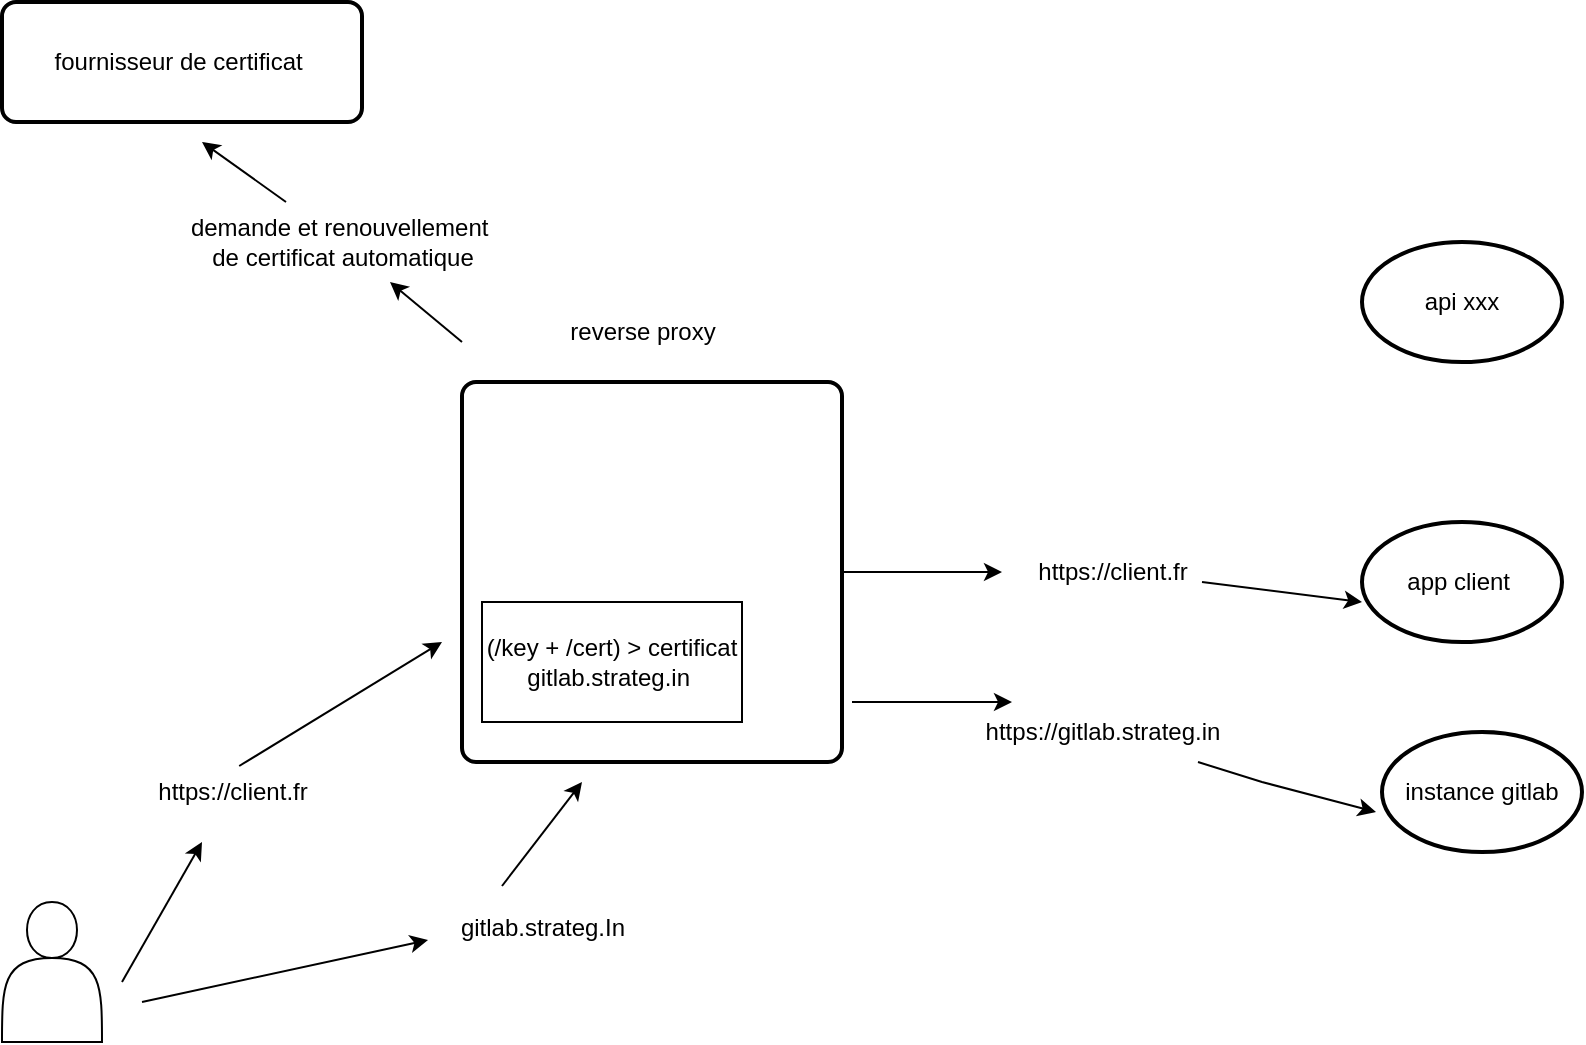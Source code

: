 <mxfile version="21.3.7" type="github">
  <diagram name="Page-1" id="omFpjdPbciegoG3flBwK">
    <mxGraphModel dx="954" dy="566" grid="1" gridSize="10" guides="1" tooltips="1" connect="1" arrows="1" fold="1" page="1" pageScale="1" pageWidth="827" pageHeight="1169" math="0" shadow="0">
      <root>
        <mxCell id="0" />
        <mxCell id="1" parent="0" />
        <mxCell id="LK9-OLBdX8FcBac2PXQw-5" value="" style="rounded=1;whiteSpace=wrap;html=1;absoluteArcSize=1;arcSize=14;strokeWidth=2;" parent="1" vertex="1">
          <mxGeometry x="260" y="230" width="190" height="190" as="geometry" />
        </mxCell>
        <mxCell id="LK9-OLBdX8FcBac2PXQw-6" value="fournisseur de certificat&amp;nbsp;" style="rounded=1;whiteSpace=wrap;html=1;absoluteArcSize=1;arcSize=14;strokeWidth=2;" parent="1" vertex="1">
          <mxGeometry x="30" y="40" width="180" height="60" as="geometry" />
        </mxCell>
        <mxCell id="LK9-OLBdX8FcBac2PXQw-7" value="app client&amp;nbsp;" style="strokeWidth=2;html=1;shape=mxgraph.flowchart.start_1;whiteSpace=wrap;" parent="1" vertex="1">
          <mxGeometry x="710" y="300" width="100" height="60" as="geometry" />
        </mxCell>
        <mxCell id="LK9-OLBdX8FcBac2PXQw-8" value="api xxx&lt;br&gt;" style="strokeWidth=2;html=1;shape=mxgraph.flowchart.start_1;whiteSpace=wrap;" parent="1" vertex="1">
          <mxGeometry x="710" y="160" width="100" height="60" as="geometry" />
        </mxCell>
        <mxCell id="LK9-OLBdX8FcBac2PXQw-9" value="" style="endArrow=classic;html=1;rounded=0;" parent="1" source="LK9-OLBdX8FcBac2PXQw-10" edge="1">
          <mxGeometry width="50" height="50" relative="1" as="geometry">
            <mxPoint x="260" y="210" as="sourcePoint" />
            <mxPoint x="130" y="110" as="targetPoint" />
          </mxGeometry>
        </mxCell>
        <mxCell id="LK9-OLBdX8FcBac2PXQw-11" value="reverse proxy" style="text;html=1;align=center;verticalAlign=middle;resizable=0;points=[];autosize=1;strokeColor=none;fillColor=none;" parent="1" vertex="1">
          <mxGeometry x="300" y="190" width="100" height="30" as="geometry" />
        </mxCell>
        <mxCell id="LK9-OLBdX8FcBac2PXQw-12" value="" style="endArrow=classic;html=1;rounded=0;" parent="1" target="LK9-OLBdX8FcBac2PXQw-10" edge="1">
          <mxGeometry width="50" height="50" relative="1" as="geometry">
            <mxPoint x="260" y="210" as="sourcePoint" />
            <mxPoint x="130" y="110" as="targetPoint" />
          </mxGeometry>
        </mxCell>
        <mxCell id="LK9-OLBdX8FcBac2PXQw-10" value="demande et renouvellement&amp;nbsp;&lt;br&gt;&amp;nbsp;de certificat automatique&amp;nbsp;" style="text;html=1;align=center;verticalAlign=middle;resizable=0;points=[];autosize=1;strokeColor=none;fillColor=none;" parent="1" vertex="1">
          <mxGeometry x="110" y="140" width="180" height="40" as="geometry" />
        </mxCell>
        <mxCell id="LK9-OLBdX8FcBac2PXQw-13" value="" style="shape=actor;whiteSpace=wrap;html=1;" parent="1" vertex="1">
          <mxGeometry x="30" y="490" width="50" height="70" as="geometry" />
        </mxCell>
        <mxCell id="LK9-OLBdX8FcBac2PXQw-15" value="https://client.fr" style="text;html=1;align=center;verticalAlign=middle;resizable=0;points=[];autosize=1;strokeColor=none;fillColor=none;" parent="1" vertex="1">
          <mxGeometry x="95" y="420" width="100" height="30" as="geometry" />
        </mxCell>
        <mxCell id="LK9-OLBdX8FcBac2PXQw-16" value="https://client.fr" style="text;html=1;align=center;verticalAlign=middle;resizable=0;points=[];autosize=1;strokeColor=none;fillColor=none;" parent="1" vertex="1">
          <mxGeometry x="535" y="310" width="100" height="30" as="geometry" />
        </mxCell>
        <mxCell id="LK9-OLBdX8FcBac2PXQw-19" value="" style="endArrow=classic;html=1;rounded=0;exitX=1;exitY=0.5;exitDx=0;exitDy=0;" parent="1" source="LK9-OLBdX8FcBac2PXQw-5" edge="1">
          <mxGeometry width="50" height="50" relative="1" as="geometry">
            <mxPoint x="280" y="230" as="sourcePoint" />
            <mxPoint x="530" y="325" as="targetPoint" />
          </mxGeometry>
        </mxCell>
        <mxCell id="LK9-OLBdX8FcBac2PXQw-20" value="" style="endArrow=classic;html=1;rounded=0;entryX=0;entryY=0.667;entryDx=0;entryDy=0;entryPerimeter=0;" parent="1" target="LK9-OLBdX8FcBac2PXQw-7" edge="1">
          <mxGeometry width="50" height="50" relative="1" as="geometry">
            <mxPoint x="630" y="330" as="sourcePoint" />
            <mxPoint x="540" y="335" as="targetPoint" />
            <Array as="points">
              <mxPoint x="630" y="330" />
            </Array>
          </mxGeometry>
        </mxCell>
        <mxCell id="LK9-OLBdX8FcBac2PXQw-21" value="" style="endArrow=classic;html=1;rounded=0;" parent="1" edge="1">
          <mxGeometry width="50" height="50" relative="1" as="geometry">
            <mxPoint x="90" y="530" as="sourcePoint" />
            <mxPoint x="130" y="460" as="targetPoint" />
          </mxGeometry>
        </mxCell>
        <mxCell id="LK9-OLBdX8FcBac2PXQw-22" value="" style="endArrow=classic;html=1;rounded=0;exitX=0.536;exitY=0.067;exitDx=0;exitDy=0;exitPerimeter=0;" parent="1" source="LK9-OLBdX8FcBac2PXQw-15" edge="1">
          <mxGeometry width="50" height="50" relative="1" as="geometry">
            <mxPoint x="470" y="345" as="sourcePoint" />
            <mxPoint x="250" y="360" as="targetPoint" />
          </mxGeometry>
        </mxCell>
        <mxCell id="SCTC_J23TWmmP46iyoeh-2" value="(/key + /cert) &amp;gt; certificat gitlab.strateg.in&amp;nbsp;" style="rounded=0;whiteSpace=wrap;html=1;" vertex="1" parent="1">
          <mxGeometry x="270" y="340" width="130" height="60" as="geometry" />
        </mxCell>
        <mxCell id="SCTC_J23TWmmP46iyoeh-4" value="gitlab.strateg.In" style="text;html=1;align=center;verticalAlign=middle;resizable=0;points=[];autosize=1;strokeColor=none;fillColor=none;" vertex="1" parent="1">
          <mxGeometry x="245" y="488" width="110" height="30" as="geometry" />
        </mxCell>
        <mxCell id="SCTC_J23TWmmP46iyoeh-5" value="instance gitlab" style="strokeWidth=2;html=1;shape=mxgraph.flowchart.start_1;whiteSpace=wrap;" vertex="1" parent="1">
          <mxGeometry x="720" y="405" width="100" height="60" as="geometry" />
        </mxCell>
        <mxCell id="SCTC_J23TWmmP46iyoeh-6" value="" style="endArrow=classic;html=1;rounded=0;" edge="1" parent="1">
          <mxGeometry width="50" height="50" relative="1" as="geometry">
            <mxPoint x="280" y="482" as="sourcePoint" />
            <mxPoint x="320" y="430" as="targetPoint" />
          </mxGeometry>
        </mxCell>
        <mxCell id="SCTC_J23TWmmP46iyoeh-7" value="" style="endArrow=classic;html=1;rounded=0;exitX=1;exitY=0.5;exitDx=0;exitDy=0;" edge="1" parent="1">
          <mxGeometry width="50" height="50" relative="1" as="geometry">
            <mxPoint x="455" y="390" as="sourcePoint" />
            <mxPoint x="535" y="390" as="targetPoint" />
          </mxGeometry>
        </mxCell>
        <mxCell id="SCTC_J23TWmmP46iyoeh-8" value="https://gitlab.strateg.in" style="text;html=1;align=center;verticalAlign=middle;resizable=0;points=[];autosize=1;strokeColor=none;fillColor=none;" vertex="1" parent="1">
          <mxGeometry x="510" y="390" width="140" height="30" as="geometry" />
        </mxCell>
        <mxCell id="SCTC_J23TWmmP46iyoeh-9" value="" style="endArrow=classic;html=1;rounded=0;entryX=-0.03;entryY=0.667;entryDx=0;entryDy=0;entryPerimeter=0;" edge="1" parent="1" source="SCTC_J23TWmmP46iyoeh-8" target="SCTC_J23TWmmP46iyoeh-5">
          <mxGeometry width="50" height="50" relative="1" as="geometry">
            <mxPoint x="700" y="430" as="sourcePoint" />
            <mxPoint x="545" y="400" as="targetPoint" />
            <Array as="points">
              <mxPoint x="660" y="430" />
            </Array>
          </mxGeometry>
        </mxCell>
        <mxCell id="SCTC_J23TWmmP46iyoeh-10" value="" style="endArrow=classic;html=1;rounded=0;entryX=-0.018;entryY=0.7;entryDx=0;entryDy=0;entryPerimeter=0;" edge="1" parent="1" target="SCTC_J23TWmmP46iyoeh-4">
          <mxGeometry width="50" height="50" relative="1" as="geometry">
            <mxPoint x="100" y="540" as="sourcePoint" />
            <mxPoint x="140" y="470" as="targetPoint" />
          </mxGeometry>
        </mxCell>
      </root>
    </mxGraphModel>
  </diagram>
</mxfile>
